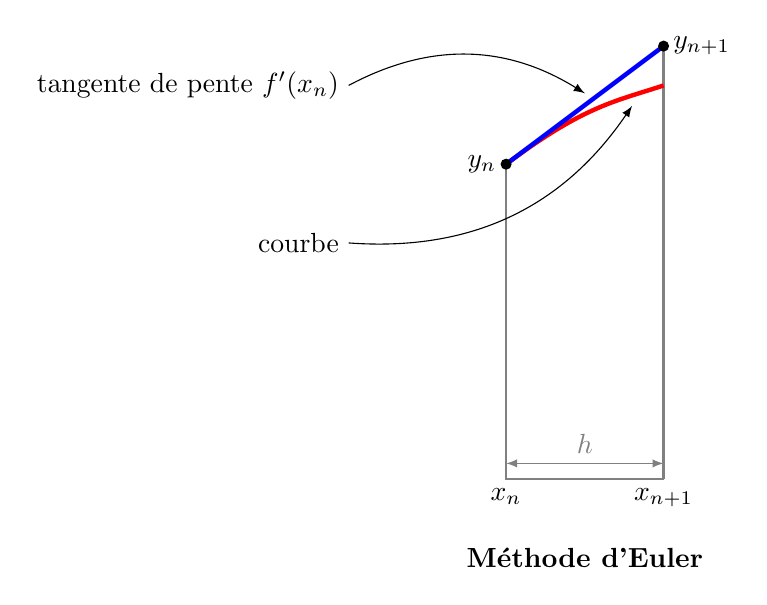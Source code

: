 \begin{tikzpicture}[scale=2]

\draw[thick, gray] (2,0) -- (1,0)--(1,2);
\draw[thick, gray] (2,0)--(2,2.75);

  \draw[ultra thick, color=red] (1,2).. controls ++(0.5,0.75*0.5) and (1.7,2.4) ..  (2,2.5);

  \draw[ultra thick, color=blue] (1,2) -- ++(1,0.75);

 \node[below] at (1,0) {$x_n$};
 \node[below] at (2,0) {$x_{n+1}$};
\node[left] at (1,2) {$y_n$};
\node[right] at (2,2.75) {$y_{n+1}$};
\fill (1,2) circle (1pt);
\fill (2,2.75) circle (1pt);

\draw[<->,gray,>=latex] (1,0.1)--++(1,0) node[midway, above] {$h$};
\draw[<-,>=latex] (1.8,2.37)to[bend left] (0,1.5)  node[left]{courbe};
\draw[<-,>=latex] (1.5,2.45)to[bend right] (0,2.5)  node[left]{tangente de pente $f'(x_n)$};

\node at (1.5,-0.5) {\bf Méthode d'Euler};
\end{tikzpicture}
